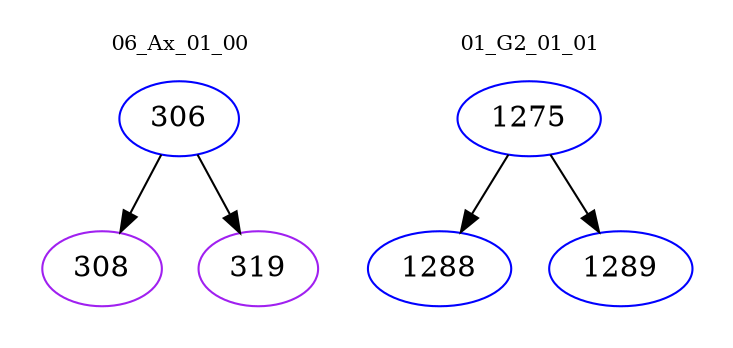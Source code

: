 digraph{
subgraph cluster_0 {
color = white
label = "06_Ax_01_00";
fontsize=10;
T0_306 [label="306", color="blue"]
T0_306 -> T0_308 [color="black"]
T0_308 [label="308", color="purple"]
T0_306 -> T0_319 [color="black"]
T0_319 [label="319", color="purple"]
}
subgraph cluster_1 {
color = white
label = "01_G2_01_01";
fontsize=10;
T1_1275 [label="1275", color="blue"]
T1_1275 -> T1_1288 [color="black"]
T1_1288 [label="1288", color="blue"]
T1_1275 -> T1_1289 [color="black"]
T1_1289 [label="1289", color="blue"]
}
}
